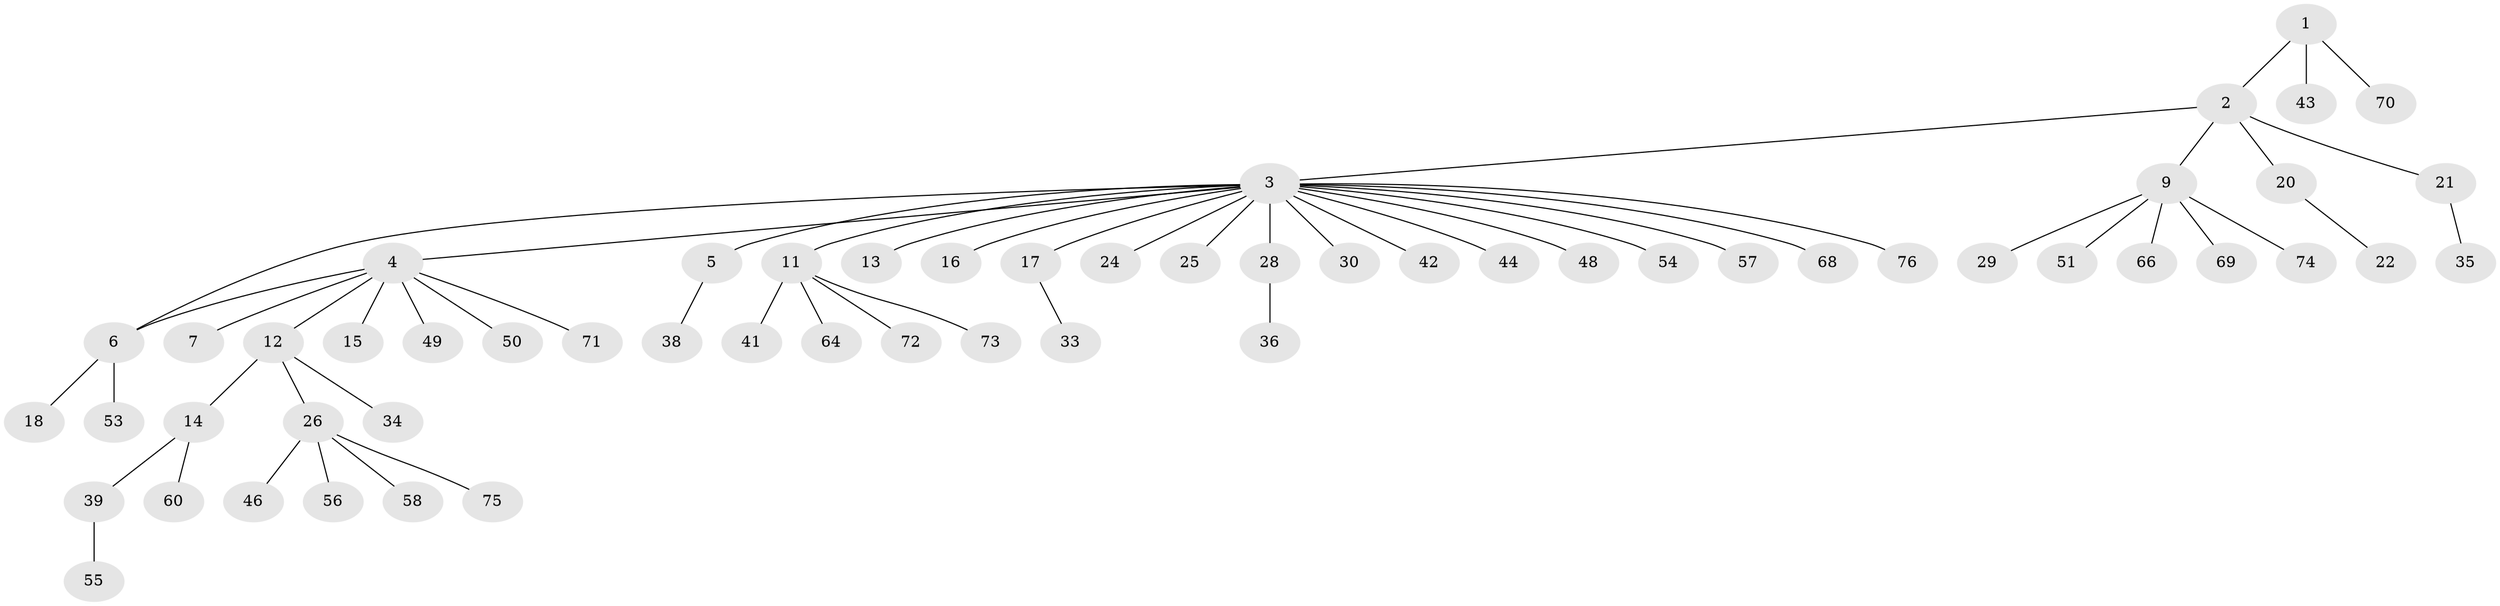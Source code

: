 // Generated by graph-tools (version 1.1) at 2025/51/02/27/25 19:51:57]
// undirected, 58 vertices, 58 edges
graph export_dot {
graph [start="1"]
  node [color=gray90,style=filled];
  1 [super="+27"];
  2 [super="+45"];
  3 [super="+10"];
  4 [super="+23"];
  5 [super="+32"];
  6 [super="+8"];
  7 [super="+31"];
  9 [super="+61"];
  11 [super="+63"];
  12 [super="+19"];
  13;
  14 [super="+40"];
  15;
  16 [super="+65"];
  17;
  18;
  20 [super="+37"];
  21 [super="+77"];
  22;
  24;
  25;
  26 [super="+52"];
  28 [super="+67"];
  29;
  30;
  33;
  34;
  35 [super="+62"];
  36;
  38;
  39 [super="+47"];
  41;
  42;
  43;
  44;
  46;
  48;
  49;
  50 [super="+59"];
  51;
  53;
  54;
  55;
  56;
  57;
  58;
  60;
  64;
  66;
  68;
  69;
  70;
  71;
  72;
  73;
  74;
  75;
  76;
  1 -- 2;
  1 -- 43;
  1 -- 70;
  2 -- 3;
  2 -- 9;
  2 -- 20;
  2 -- 21;
  3 -- 4;
  3 -- 5;
  3 -- 6;
  3 -- 24;
  3 -- 25;
  3 -- 28;
  3 -- 44;
  3 -- 54;
  3 -- 57;
  3 -- 76;
  3 -- 68;
  3 -- 42;
  3 -- 11;
  3 -- 13;
  3 -- 16;
  3 -- 17;
  3 -- 48;
  3 -- 30;
  4 -- 6;
  4 -- 7;
  4 -- 12;
  4 -- 15;
  4 -- 49;
  4 -- 50;
  4 -- 71;
  5 -- 38;
  6 -- 18;
  6 -- 53;
  9 -- 29;
  9 -- 51;
  9 -- 69;
  9 -- 74;
  9 -- 66;
  11 -- 41;
  11 -- 64;
  11 -- 72;
  11 -- 73;
  12 -- 14;
  12 -- 26;
  12 -- 34;
  14 -- 39;
  14 -- 60;
  17 -- 33;
  20 -- 22;
  21 -- 35;
  26 -- 46;
  26 -- 56;
  26 -- 58;
  26 -- 75;
  28 -- 36;
  39 -- 55;
}
